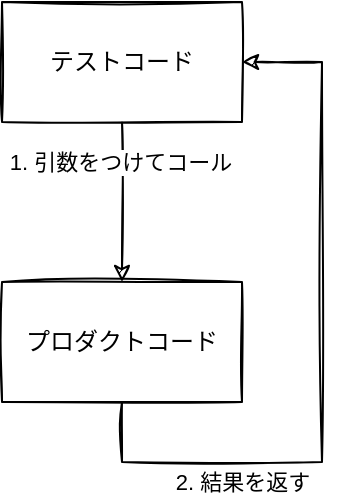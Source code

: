 <mxfile version="15.4.0" type="device"><diagram id="dlmrQcDGN5NP93AtYrb9" name="ページ1"><mxGraphModel dx="1088" dy="688" grid="1" gridSize="10" guides="1" tooltips="1" connect="1" arrows="1" fold="1" page="1" pageScale="1" pageWidth="827" pageHeight="1169" math="0" shadow="0"><root><mxCell id="0"/><mxCell id="1" parent="0"/><mxCell id="ovtiRLYMgSVBejG-Xq6q-4" style="edgeStyle=orthogonalEdgeStyle;rounded=0;orthogonalLoop=1;jettySize=auto;html=1;exitX=0.5;exitY=1;exitDx=0;exitDy=0;entryX=0.5;entryY=0;entryDx=0;entryDy=0;sketch=1;" parent="1" source="ovtiRLYMgSVBejG-Xq6q-1" target="ovtiRLYMgSVBejG-Xq6q-2" edge="1"><mxGeometry relative="1" as="geometry"/></mxCell><mxCell id="kyuml8720I1rwXya-Dpu-1" value="1. 引数をつけてコール" style="edgeLabel;html=1;align=center;verticalAlign=middle;resizable=0;points=[];" parent="ovtiRLYMgSVBejG-Xq6q-4" vertex="1" connectable="0"><mxGeometry x="-0.258" y="-1" relative="1" as="geometry"><mxPoint y="-10" as="offset"/></mxGeometry></mxCell><mxCell id="ovtiRLYMgSVBejG-Xq6q-1" value="テストコード" style="rounded=0;whiteSpace=wrap;html=1;sketch=1;" parent="1" vertex="1"><mxGeometry x="40" y="40" width="120" height="60" as="geometry"/></mxCell><mxCell id="kyuml8720I1rwXya-Dpu-2" style="edgeStyle=orthogonalEdgeStyle;rounded=0;orthogonalLoop=1;jettySize=auto;html=1;exitX=0.5;exitY=1;exitDx=0;exitDy=0;entryX=1;entryY=0.5;entryDx=0;entryDy=0;sketch=1;" parent="1" source="ovtiRLYMgSVBejG-Xq6q-2" target="ovtiRLYMgSVBejG-Xq6q-1" edge="1"><mxGeometry relative="1" as="geometry"><Array as="points"><mxPoint x="100" y="270"/><mxPoint x="200" y="270"/><mxPoint x="200" y="70"/></Array></mxGeometry></mxCell><mxCell id="OQVmvihENN4vE0pTSw3c-1" value="2. 結果を返す" style="edgeLabel;html=1;align=center;verticalAlign=middle;resizable=0;points=[];" parent="kyuml8720I1rwXya-Dpu-2" vertex="1" connectable="0"><mxGeometry x="-0.481" y="-3" relative="1" as="geometry"><mxPoint x="-6" y="7" as="offset"/></mxGeometry></mxCell><mxCell id="ovtiRLYMgSVBejG-Xq6q-2" value="プロダクトコード" style="rounded=0;whiteSpace=wrap;html=1;sketch=1;" parent="1" vertex="1"><mxGeometry x="40" y="180" width="120" height="60" as="geometry"/></mxCell></root></mxGraphModel></diagram></mxfile>